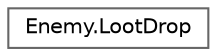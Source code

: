 digraph "Graphical Class Hierarchy"
{
 // LATEX_PDF_SIZE
  bgcolor="transparent";
  edge [fontname=Helvetica,fontsize=10,labelfontname=Helvetica,labelfontsize=10];
  node [fontname=Helvetica,fontsize=10,shape=box,height=0.2,width=0.4];
  rankdir="LR";
  Node0 [id="Node000000",label="Enemy.LootDrop",height=0.2,width=0.4,color="grey40", fillcolor="white", style="filled",URL="$class_spawnables_1_1_enemy_scripts_1_1_enemy_1_1_loot_drop.html",tooltip="Described possible loot drops from the enemy."];
}
